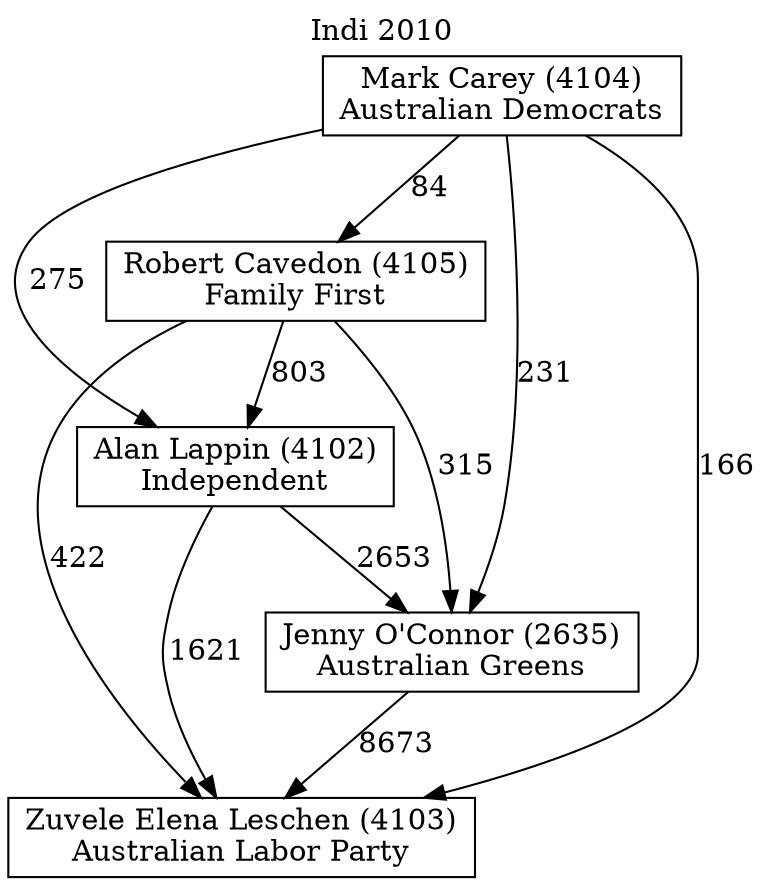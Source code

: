 // House preference flow
digraph "Zuvele Elena Leschen (4103)_Indi_2010" {
	graph [label="Indi 2010" labelloc=t mclimit=10]
	node [shape=box]
	"Alan Lappin (4102)" [label="Alan Lappin (4102)
Independent"]
	"Jenny O'Connor (2635)" [label="Jenny O'Connor (2635)
Australian Greens"]
	"Mark Carey (4104)" [label="Mark Carey (4104)
Australian Democrats"]
	"Robert Cavedon (4105)" [label="Robert Cavedon (4105)
Family First"]
	"Zuvele Elena Leschen (4103)" [label="Zuvele Elena Leschen (4103)
Australian Labor Party"]
	"Alan Lappin (4102)" -> "Jenny O'Connor (2635)" [label=2653]
	"Alan Lappin (4102)" -> "Zuvele Elena Leschen (4103)" [label=1621]
	"Jenny O'Connor (2635)" -> "Zuvele Elena Leschen (4103)" [label=8673]
	"Mark Carey (4104)" -> "Alan Lappin (4102)" [label=275]
	"Mark Carey (4104)" -> "Jenny O'Connor (2635)" [label=231]
	"Mark Carey (4104)" -> "Robert Cavedon (4105)" [label=84]
	"Mark Carey (4104)" -> "Zuvele Elena Leschen (4103)" [label=166]
	"Robert Cavedon (4105)" -> "Alan Lappin (4102)" [label=803]
	"Robert Cavedon (4105)" -> "Jenny O'Connor (2635)" [label=315]
	"Robert Cavedon (4105)" -> "Zuvele Elena Leschen (4103)" [label=422]
}
